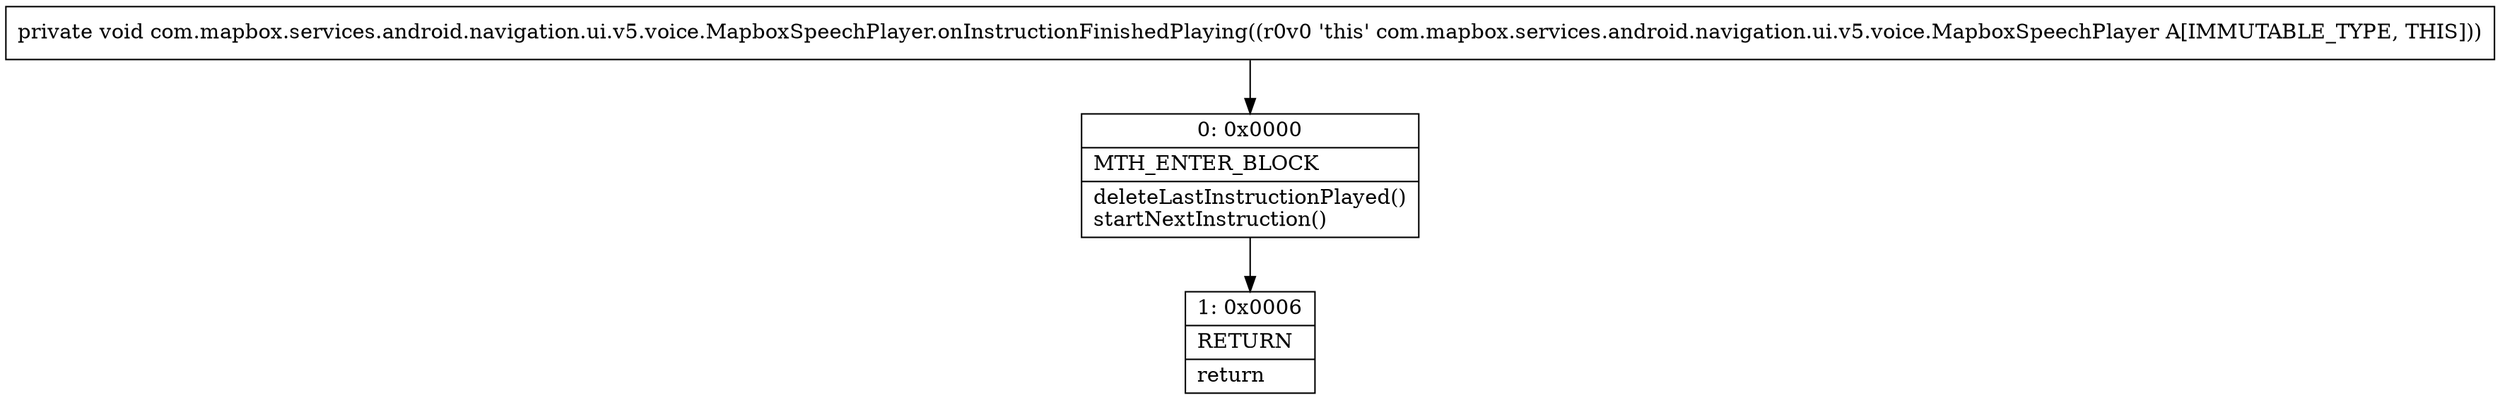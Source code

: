 digraph "CFG forcom.mapbox.services.android.navigation.ui.v5.voice.MapboxSpeechPlayer.onInstructionFinishedPlaying()V" {
Node_0 [shape=record,label="{0\:\ 0x0000|MTH_ENTER_BLOCK\l|deleteLastInstructionPlayed()\lstartNextInstruction()\l}"];
Node_1 [shape=record,label="{1\:\ 0x0006|RETURN\l|return\l}"];
MethodNode[shape=record,label="{private void com.mapbox.services.android.navigation.ui.v5.voice.MapboxSpeechPlayer.onInstructionFinishedPlaying((r0v0 'this' com.mapbox.services.android.navigation.ui.v5.voice.MapboxSpeechPlayer A[IMMUTABLE_TYPE, THIS])) }"];
MethodNode -> Node_0;
Node_0 -> Node_1;
}

